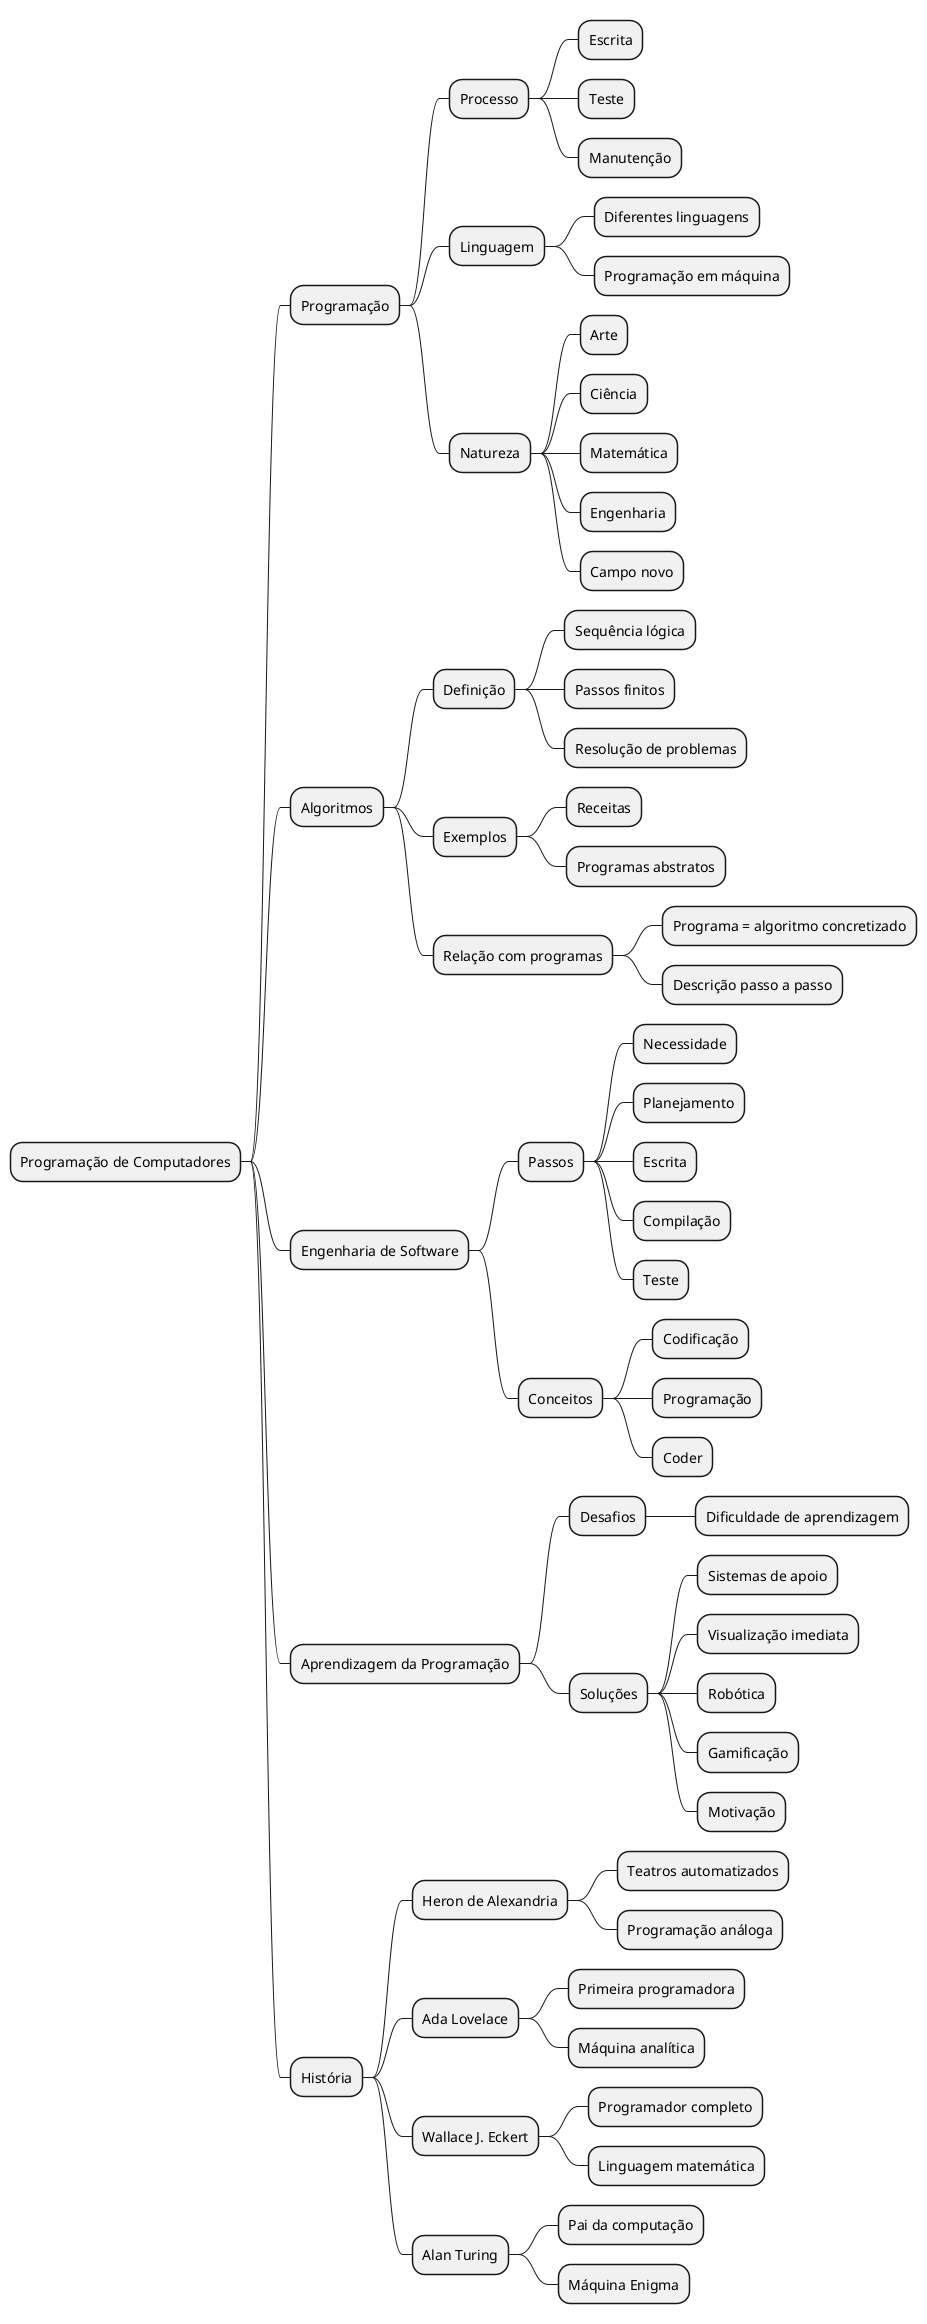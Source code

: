 @startmindmap
* Programação de Computadores
** Programação
*** Processo
**** Escrita
**** Teste
**** Manutenção
*** Linguagem
**** Diferentes linguagens
**** Programação em máquina
*** Natureza
**** Arte
**** Ciência
**** Matemática
**** Engenharia
**** Campo novo
** Algoritmos
*** Definição
**** Sequência lógica
**** Passos finitos
**** Resolução de problemas
*** Exemplos
**** Receitas
**** Programas abstratos
*** Relação com programas
**** Programa = algoritmo concretizado
**** Descrição passo a passo
** Engenharia de Software
*** Passos
**** Necessidade
**** Planejamento
**** Escrita
**** Compilação
**** Teste
*** Conceitos
**** Codificação
**** Programação
**** Coder
** Aprendizagem da Programação
*** Desafios
**** Dificuldade de aprendizagem
*** Soluções
**** Sistemas de apoio
**** Visualização imediata
**** Robótica
**** Gamificação
**** Motivação
** História
*** Heron de Alexandria
**** Teatros automatizados
**** Programação análoga
*** Ada Lovelace
**** Primeira programadora
**** Máquina analítica
*** Wallace J. Eckert
**** Programador completo
**** Linguagem matemática
*** Alan Turing
**** Pai da computação
**** Máquina Enigma
@endmindmap